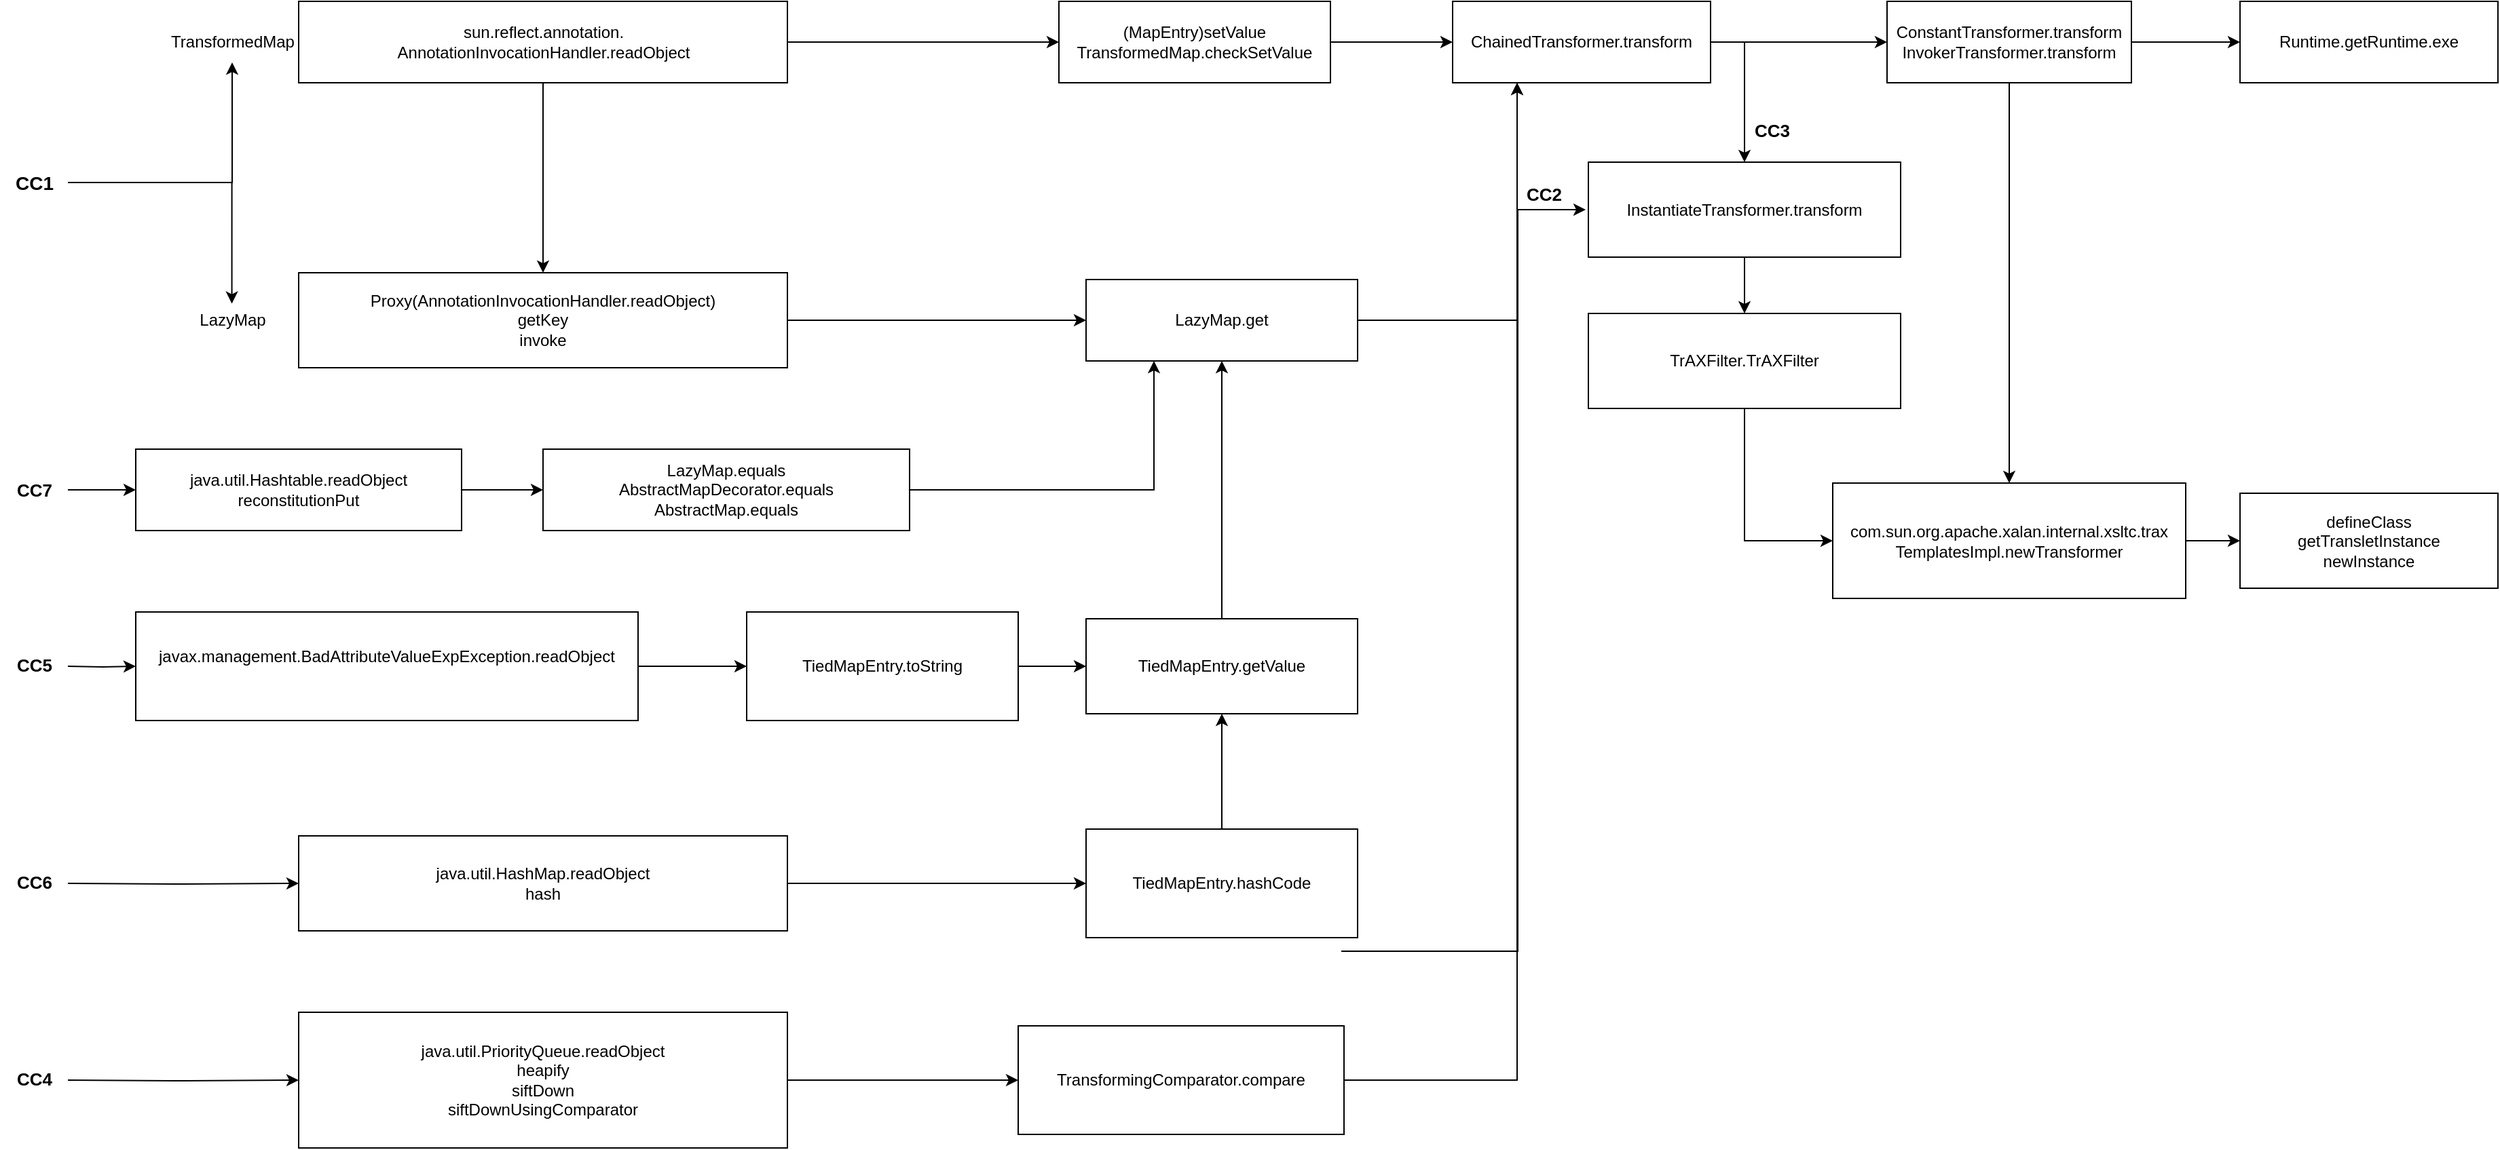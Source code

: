 <mxfile version="21.8.2" type="github">
  <diagram name="第 1 页" id="6VpoMdF1UtFUlSB7jPXj">
    <mxGraphModel dx="1432" dy="830" grid="1" gridSize="10" guides="1" tooltips="1" connect="1" arrows="1" fold="1" page="1" pageScale="1" pageWidth="1920" pageHeight="1200" math="0" shadow="0">
      <root>
        <mxCell id="0" />
        <mxCell id="1" parent="0" />
        <mxCell id="6vssdcbbBTtyEO5g1ugg-1" value="Runtime.getRuntime.exe" style="rounded=0;whiteSpace=wrap;html=1;fontFamily=Helvetica;" parent="1" vertex="1">
          <mxGeometry x="1670" y="240" width="190" height="60" as="geometry" />
        </mxCell>
        <mxCell id="uUb-aCY3bGG27-e9TzcM-9" value="" style="edgeStyle=orthogonalEdgeStyle;rounded=0;orthogonalLoop=1;jettySize=auto;html=1;fontFamily=Helvetica;" parent="1" source="6vssdcbbBTtyEO5g1ugg-2" target="uUb-aCY3bGG27-e9TzcM-8" edge="1">
          <mxGeometry relative="1" as="geometry" />
        </mxCell>
        <mxCell id="uUb-aCY3bGG27-e9TzcM-18" style="edgeStyle=orthogonalEdgeStyle;rounded=0;orthogonalLoop=1;jettySize=auto;html=1;exitX=1;exitY=0.5;exitDx=0;exitDy=0;entryX=0.5;entryY=0;entryDx=0;entryDy=0;fontFamily=Helvetica;" parent="1" source="6vssdcbbBTtyEO5g1ugg-2" target="uUb-aCY3bGG27-e9TzcM-14" edge="1">
          <mxGeometry relative="1" as="geometry" />
        </mxCell>
        <mxCell id="6vssdcbbBTtyEO5g1ugg-2" value="ChainedTransformer.transform" style="rounded=0;whiteSpace=wrap;html=1;fontFamily=Helvetica;" parent="1" vertex="1">
          <mxGeometry x="1090" y="240" width="190" height="60" as="geometry" />
        </mxCell>
        <mxCell id="6vssdcbbBTtyEO5g1ugg-10" style="edgeStyle=orthogonalEdgeStyle;rounded=0;orthogonalLoop=1;jettySize=auto;html=1;exitX=1;exitY=0.5;exitDx=0;exitDy=0;entryX=0;entryY=0.5;entryDx=0;entryDy=0;fontFamily=Helvetica;" parent="1" source="6vssdcbbBTtyEO5g1ugg-9" target="6vssdcbbBTtyEO5g1ugg-2" edge="1">
          <mxGeometry relative="1" as="geometry" />
        </mxCell>
        <mxCell id="6vssdcbbBTtyEO5g1ugg-9" value="(MapEntry&lt;span style=&quot;background-color: initial;&quot;&gt;)setValue&lt;/span&gt;&lt;br&gt;TransformedMap.checkSetValue" style="rounded=0;whiteSpace=wrap;html=1;fontFamily=Helvetica;" parent="1" vertex="1">
          <mxGeometry x="800" y="240" width="200" height="60" as="geometry" />
        </mxCell>
        <mxCell id="6vssdcbbBTtyEO5g1ugg-13" style="edgeStyle=orthogonalEdgeStyle;rounded=0;orthogonalLoop=1;jettySize=auto;html=1;exitX=1;exitY=0.5;exitDx=0;exitDy=0;entryX=0;entryY=0.5;entryDx=0;entryDy=0;fontFamily=Helvetica;" parent="1" source="6vssdcbbBTtyEO5g1ugg-11" target="6vssdcbbBTtyEO5g1ugg-9" edge="1">
          <mxGeometry relative="1" as="geometry" />
        </mxCell>
        <mxCell id="6vssdcbbBTtyEO5g1ugg-18" style="edgeStyle=orthogonalEdgeStyle;rounded=0;orthogonalLoop=1;jettySize=auto;html=1;exitX=0.5;exitY=1;exitDx=0;exitDy=0;entryX=0.5;entryY=0;entryDx=0;entryDy=0;fontFamily=Helvetica;" parent="1" source="6vssdcbbBTtyEO5g1ugg-11" target="6vssdcbbBTtyEO5g1ugg-17" edge="1">
          <mxGeometry relative="1" as="geometry" />
        </mxCell>
        <mxCell id="6vssdcbbBTtyEO5g1ugg-11" value="sun.reflect.annotation.&lt;br&gt;AnnotationInvocationHandler.readObject" style="rounded=0;html=1;fontFamily=Helvetica;" parent="1" vertex="1">
          <mxGeometry x="240" y="240" width="360" height="60" as="geometry" />
        </mxCell>
        <mxCell id="6vssdcbbBTtyEO5g1ugg-16" style="edgeStyle=orthogonalEdgeStyle;rounded=0;orthogonalLoop=1;jettySize=auto;html=1;entryX=0.25;entryY=1;entryDx=0;entryDy=0;fontFamily=Helvetica;" parent="1" source="6vssdcbbBTtyEO5g1ugg-15" target="6vssdcbbBTtyEO5g1ugg-2" edge="1">
          <mxGeometry relative="1" as="geometry" />
        </mxCell>
        <mxCell id="6vssdcbbBTtyEO5g1ugg-15" value="LazyMap.get" style="rounded=0;whiteSpace=wrap;html=1;fontFamily=Helvetica;" parent="1" vertex="1">
          <mxGeometry x="820" y="445" width="200" height="60" as="geometry" />
        </mxCell>
        <mxCell id="6vssdcbbBTtyEO5g1ugg-20" value="" style="edgeStyle=orthogonalEdgeStyle;rounded=0;orthogonalLoop=1;jettySize=auto;html=1;fontFamily=Helvetica;" parent="1" source="6vssdcbbBTtyEO5g1ugg-17" target="6vssdcbbBTtyEO5g1ugg-15" edge="1">
          <mxGeometry relative="1" as="geometry" />
        </mxCell>
        <mxCell id="6vssdcbbBTtyEO5g1ugg-17" value="Proxy(AnnotationInvocationHandler.readObject)&lt;br&gt;getKey&lt;br&gt;invoke" style="rounded=0;whiteSpace=wrap;html=1;fontFamily=Helvetica;" parent="1" vertex="1">
          <mxGeometry x="240" y="440" width="360" height="70" as="geometry" />
        </mxCell>
        <mxCell id="6vssdcbbBTtyEO5g1ugg-22" value="" style="edgeStyle=orthogonalEdgeStyle;rounded=0;orthogonalLoop=1;jettySize=auto;html=1;fontFamily=Helvetica;" parent="1" source="6vssdcbbBTtyEO5g1ugg-21" target="6vssdcbbBTtyEO5g1ugg-15" edge="1">
          <mxGeometry relative="1" as="geometry" />
        </mxCell>
        <mxCell id="6vssdcbbBTtyEO5g1ugg-21" value="TiedMapEntry.getValue" style="rounded=0;whiteSpace=wrap;html=1;fontFamily=Helvetica;" parent="1" vertex="1">
          <mxGeometry x="820" y="695" width="200" height="70" as="geometry" />
        </mxCell>
        <mxCell id="5cDq7q0ZK8Lod1r7jXY8-8" style="edgeStyle=orthogonalEdgeStyle;rounded=0;orthogonalLoop=1;jettySize=auto;html=1;exitX=1;exitY=0.5;exitDx=0;exitDy=0;entryX=0;entryY=0.5;entryDx=0;entryDy=0;fontFamily=Helvetica;" parent="1" source="6vssdcbbBTtyEO5g1ugg-23" target="5cDq7q0ZK8Lod1r7jXY8-2" edge="1">
          <mxGeometry relative="1" as="geometry" />
        </mxCell>
        <mxCell id="6vssdcbbBTtyEO5g1ugg-23" value="java.util.HashMap.readObject&lt;br&gt;hash" style="rounded=0;whiteSpace=wrap;html=1;fontFamily=Helvetica;" parent="1" vertex="1">
          <mxGeometry x="240" y="855" width="360" height="70" as="geometry" />
        </mxCell>
        <mxCell id="gErniXCXHLFTvf_z7TUi-8" style="edgeStyle=orthogonalEdgeStyle;rounded=0;orthogonalLoop=1;jettySize=auto;html=1;fontFamily=Helvetica;" parent="1" source="gErniXCXHLFTvf_z7TUi-1" target="gErniXCXHLFTvf_z7TUi-3" edge="1">
          <mxGeometry relative="1" as="geometry" />
        </mxCell>
        <mxCell id="gErniXCXHLFTvf_z7TUi-1" value="&lt;b&gt;&lt;font style=&quot;font-size: 14px;&quot;&gt;CC1&lt;/font&gt;&lt;/b&gt;" style="text;html=1;align=center;verticalAlign=middle;resizable=0;points=[];autosize=1;strokeColor=none;fillColor=none;fontFamily=Helvetica;" parent="1" vertex="1">
          <mxGeometry x="20" y="358.5" width="50" height="30" as="geometry" />
        </mxCell>
        <mxCell id="gErniXCXHLFTvf_z7TUi-3" value="TransformedMap" style="text;html=1;align=center;verticalAlign=middle;resizable=0;points=[];autosize=1;strokeColor=none;fillColor=none;fontFamily=Helvetica;" parent="1" vertex="1">
          <mxGeometry x="136" y="255" width="110" height="30" as="geometry" />
        </mxCell>
        <mxCell id="gErniXCXHLFTvf_z7TUi-5" value="LazyMap" style="text;html=1;align=center;verticalAlign=middle;resizable=0;points=[];autosize=1;strokeColor=none;fillColor=none;fontFamily=Helvetica;" parent="1" vertex="1">
          <mxGeometry x="156" y="460" width="70" height="30" as="geometry" />
        </mxCell>
        <mxCell id="gErniXCXHLFTvf_z7TUi-7" style="edgeStyle=orthogonalEdgeStyle;rounded=0;orthogonalLoop=1;jettySize=auto;html=1;entryX=0;entryY=0.5;entryDx=0;entryDy=0;fontFamily=Helvetica;" parent="1" target="6vssdcbbBTtyEO5g1ugg-23" edge="1">
          <mxGeometry relative="1" as="geometry">
            <mxPoint x="70" y="890" as="sourcePoint" />
          </mxGeometry>
        </mxCell>
        <mxCell id="gErniXCXHLFTvf_z7TUi-6" value="&lt;span style=&quot;font-size: 13px;&quot;&gt;&lt;font style=&quot;font-size: 13px;&quot;&gt;CC6&lt;/font&gt;&lt;/span&gt;" style="text;html=1;align=center;verticalAlign=middle;resizable=0;points=[];autosize=1;strokeColor=none;fillColor=none;fontSize=13;fontStyle=1;fontFamily=Helvetica;" parent="1" vertex="1">
          <mxGeometry x="20" y="874" width="50" height="30" as="geometry" />
        </mxCell>
        <mxCell id="gErniXCXHLFTvf_z7TUi-10" style="edgeStyle=orthogonalEdgeStyle;rounded=0;orthogonalLoop=1;jettySize=auto;html=1;entryX=0.497;entryY=0.093;entryDx=0;entryDy=0;entryPerimeter=0;fontFamily=Helvetica;" parent="1" source="gErniXCXHLFTvf_z7TUi-1" target="gErniXCXHLFTvf_z7TUi-5" edge="1">
          <mxGeometry relative="1" as="geometry" />
        </mxCell>
        <mxCell id="5cDq7q0ZK8Lod1r7jXY8-4" style="edgeStyle=orthogonalEdgeStyle;rounded=0;orthogonalLoop=1;jettySize=auto;html=1;exitX=1;exitY=0.5;exitDx=0;exitDy=0;fontFamily=Helvetica;" parent="1" source="5cDq7q0ZK8Lod1r7jXY8-1" target="5cDq7q0ZK8Lod1r7jXY8-3" edge="1">
          <mxGeometry relative="1" as="geometry" />
        </mxCell>
        <mxCell id="5cDq7q0ZK8Lod1r7jXY8-1" value="&lt;font&gt;javax.management.BadAttributeValueExpException.readObject&lt;br&gt;&lt;br&gt;&lt;/font&gt;" style="rounded=0;whiteSpace=wrap;html=1;fontFamily=Helvetica;" parent="1" vertex="1">
          <mxGeometry x="120" y="690" width="370" height="80" as="geometry" />
        </mxCell>
        <mxCell id="5cDq7q0ZK8Lod1r7jXY8-9" value="" style="edgeStyle=orthogonalEdgeStyle;rounded=0;orthogonalLoop=1;jettySize=auto;html=1;fontFamily=Helvetica;" parent="1" source="5cDq7q0ZK8Lod1r7jXY8-2" target="6vssdcbbBTtyEO5g1ugg-21" edge="1">
          <mxGeometry relative="1" as="geometry" />
        </mxCell>
        <mxCell id="5cDq7q0ZK8Lod1r7jXY8-2" value="TiedMapEntry.hashCode" style="rounded=0;whiteSpace=wrap;html=1;fontFamily=Helvetica;" parent="1" vertex="1">
          <mxGeometry x="820" y="850" width="200" height="80" as="geometry" />
        </mxCell>
        <mxCell id="5cDq7q0ZK8Lod1r7jXY8-6" style="edgeStyle=orthogonalEdgeStyle;rounded=0;orthogonalLoop=1;jettySize=auto;html=1;exitX=1;exitY=0.5;exitDx=0;exitDy=0;fontFamily=Helvetica;" parent="1" source="5cDq7q0ZK8Lod1r7jXY8-3" target="6vssdcbbBTtyEO5g1ugg-21" edge="1">
          <mxGeometry relative="1" as="geometry" />
        </mxCell>
        <mxCell id="5cDq7q0ZK8Lod1r7jXY8-3" value="TiedMapEntry.toString" style="rounded=0;whiteSpace=wrap;html=1;fontFamily=Helvetica;" parent="1" vertex="1">
          <mxGeometry x="570" y="690" width="200" height="80" as="geometry" />
        </mxCell>
        <mxCell id="uUb-aCY3bGG27-e9TzcM-3" value="" style="edgeStyle=orthogonalEdgeStyle;rounded=0;orthogonalLoop=1;jettySize=auto;html=1;fontFamily=Helvetica;" parent="1" target="5cDq7q0ZK8Lod1r7jXY8-1" edge="1">
          <mxGeometry relative="1" as="geometry">
            <mxPoint x="70" y="730" as="sourcePoint" />
          </mxGeometry>
        </mxCell>
        <mxCell id="uUb-aCY3bGG27-e9TzcM-2" value="&lt;span style=&quot;font-size: 13px;&quot;&gt;&lt;font style=&quot;font-size: 13px;&quot;&gt;CC5&lt;/font&gt;&lt;/span&gt;" style="text;html=1;align=center;verticalAlign=middle;resizable=0;points=[];autosize=1;strokeColor=none;fillColor=none;fontSize=13;fontStyle=1;fontFamily=Helvetica;" parent="1" vertex="1">
          <mxGeometry x="20" y="714" width="50" height="30" as="geometry" />
        </mxCell>
        <mxCell id="uUb-aCY3bGG27-e9TzcM-4" value="defineClass&lt;br&gt;getTransletInstance&lt;br&gt;newInstance" style="rounded=0;whiteSpace=wrap;html=1;fontFamily=Helvetica;" parent="1" vertex="1">
          <mxGeometry x="1670" y="602.5" width="190" height="70" as="geometry" />
        </mxCell>
        <mxCell id="uUb-aCY3bGG27-e9TzcM-6" style="edgeStyle=orthogonalEdgeStyle;rounded=0;orthogonalLoop=1;jettySize=auto;html=1;exitX=1;exitY=0.5;exitDx=0;exitDy=0;entryX=0;entryY=0.5;entryDx=0;entryDy=0;fontFamily=Helvetica;" parent="1" source="uUb-aCY3bGG27-e9TzcM-5" target="uUb-aCY3bGG27-e9TzcM-4" edge="1">
          <mxGeometry relative="1" as="geometry" />
        </mxCell>
        <mxCell id="uUb-aCY3bGG27-e9TzcM-5" value="com.sun.org.apache.xalan.internal.xsltc.trax&lt;br&gt;TemplatesImpl.newTransformer" style="rounded=0;whiteSpace=wrap;html=1;fontFamily=Helvetica;" parent="1" vertex="1">
          <mxGeometry x="1370" y="595" width="260" height="85" as="geometry" />
        </mxCell>
        <mxCell id="uUb-aCY3bGG27-e9TzcM-10" value="" style="edgeStyle=orthogonalEdgeStyle;rounded=0;orthogonalLoop=1;jettySize=auto;html=1;fontFamily=Helvetica;" parent="1" source="uUb-aCY3bGG27-e9TzcM-8" target="6vssdcbbBTtyEO5g1ugg-1" edge="1">
          <mxGeometry relative="1" as="geometry" />
        </mxCell>
        <mxCell id="uUb-aCY3bGG27-e9TzcM-13" style="edgeStyle=orthogonalEdgeStyle;rounded=0;orthogonalLoop=1;jettySize=auto;html=1;exitX=0.5;exitY=1;exitDx=0;exitDy=0;entryX=0.5;entryY=0;entryDx=0;entryDy=0;fontFamily=Helvetica;" parent="1" source="uUb-aCY3bGG27-e9TzcM-8" target="uUb-aCY3bGG27-e9TzcM-5" edge="1">
          <mxGeometry relative="1" as="geometry" />
        </mxCell>
        <mxCell id="uUb-aCY3bGG27-e9TzcM-8" value="ConstantTransformer.transform&lt;br&gt;InvokerTransformer.transform" style="rounded=0;whiteSpace=wrap;html=1;fontFamily=Helvetica;" parent="1" vertex="1">
          <mxGeometry x="1410" y="240" width="180" height="60" as="geometry" />
        </mxCell>
        <mxCell id="uUb-aCY3bGG27-e9TzcM-20" style="edgeStyle=orthogonalEdgeStyle;rounded=0;orthogonalLoop=1;jettySize=auto;html=1;exitX=0.5;exitY=1;exitDx=0;exitDy=0;entryX=0.5;entryY=0;entryDx=0;entryDy=0;fontFamily=Helvetica;" parent="1" source="uUb-aCY3bGG27-e9TzcM-14" target="uUb-aCY3bGG27-e9TzcM-19" edge="1">
          <mxGeometry relative="1" as="geometry" />
        </mxCell>
        <mxCell id="uUb-aCY3bGG27-e9TzcM-14" value="&lt;div style=&quot;&quot;&gt;&lt;font style=&quot;&quot;&gt;InstantiateTransformer.transform&lt;/font&gt;&lt;br&gt;&lt;/div&gt;" style="rounded=0;whiteSpace=wrap;html=1;strokeColor=#000000;fontFamily=Helvetica;" parent="1" vertex="1">
          <mxGeometry x="1190" y="358.5" width="230" height="70" as="geometry" />
        </mxCell>
        <mxCell id="uUb-aCY3bGG27-e9TzcM-17" value="&lt;b style=&quot;font-size: 13px;&quot;&gt;CC3&lt;/b&gt;" style="text;html=1;align=center;verticalAlign=middle;resizable=0;points=[];autosize=1;strokeColor=none;fillColor=none;fontSize=13;fontFamily=Helvetica;" parent="1" vertex="1">
          <mxGeometry x="1300" y="320" width="50" height="30" as="geometry" />
        </mxCell>
        <mxCell id="uUb-aCY3bGG27-e9TzcM-22" style="edgeStyle=orthogonalEdgeStyle;rounded=0;orthogonalLoop=1;jettySize=auto;html=1;exitX=0.5;exitY=1;exitDx=0;exitDy=0;entryX=0;entryY=0.5;entryDx=0;entryDy=0;fontFamily=Helvetica;" parent="1" source="uUb-aCY3bGG27-e9TzcM-19" target="uUb-aCY3bGG27-e9TzcM-5" edge="1">
          <mxGeometry relative="1" as="geometry" />
        </mxCell>
        <mxCell id="uUb-aCY3bGG27-e9TzcM-19" value="TrAXFilter.TrAXFilter" style="rounded=0;whiteSpace=wrap;html=1;fontFamily=Helvetica;" parent="1" vertex="1">
          <mxGeometry x="1190" y="470" width="230" height="70" as="geometry" />
        </mxCell>
        <mxCell id="uUb-aCY3bGG27-e9TzcM-27" style="edgeStyle=orthogonalEdgeStyle;rounded=0;orthogonalLoop=1;jettySize=auto;html=1;exitX=1;exitY=0.5;exitDx=0;exitDy=0;entryX=0.25;entryY=1;entryDx=0;entryDy=0;" parent="1" source="uUb-aCY3bGG27-e9TzcM-23" target="6vssdcbbBTtyEO5g1ugg-2" edge="1">
          <mxGeometry relative="1" as="geometry" />
        </mxCell>
        <mxCell id="ZYqngWSy39IC0Dox3lLX-1" style="edgeStyle=orthogonalEdgeStyle;rounded=0;orthogonalLoop=1;jettySize=auto;html=1;exitX=1;exitY=0.5;exitDx=0;exitDy=0;entryX=0;entryY=0.5;entryDx=0;entryDy=0;" edge="1" parent="1">
          <mxGeometry relative="1" as="geometry">
            <mxPoint x="1008" y="940" as="sourcePoint" />
            <mxPoint x="1188" y="393.5" as="targetPoint" />
            <Array as="points">
              <mxPoint x="1138" y="940" />
              <mxPoint x="1138" y="394" />
            </Array>
          </mxGeometry>
        </mxCell>
        <mxCell id="uUb-aCY3bGG27-e9TzcM-23" value="TransformingComparator.compare" style="rounded=0;whiteSpace=wrap;html=1;" parent="1" vertex="1">
          <mxGeometry x="770" y="995" width="240" height="80" as="geometry" />
        </mxCell>
        <mxCell id="uUb-aCY3bGG27-e9TzcM-26" style="edgeStyle=orthogonalEdgeStyle;rounded=0;orthogonalLoop=1;jettySize=auto;html=1;exitX=1;exitY=0.5;exitDx=0;exitDy=0;entryX=0;entryY=0.5;entryDx=0;entryDy=0;" parent="1" source="uUb-aCY3bGG27-e9TzcM-24" target="uUb-aCY3bGG27-e9TzcM-23" edge="1">
          <mxGeometry relative="1" as="geometry" />
        </mxCell>
        <mxCell id="uUb-aCY3bGG27-e9TzcM-24" value="java.util.PriorityQueue.readObject&lt;br&gt;heapify&lt;br&gt;siftDown&lt;br&gt;siftDownUsingComparator" style="rounded=0;whiteSpace=wrap;html=1;" parent="1" vertex="1">
          <mxGeometry x="240" y="985" width="360" height="100" as="geometry" />
        </mxCell>
        <mxCell id="uUb-aCY3bGG27-e9TzcM-29" value="" style="edgeStyle=orthogonalEdgeStyle;rounded=0;orthogonalLoop=1;jettySize=auto;html=1;" parent="1" target="uUb-aCY3bGG27-e9TzcM-24" edge="1">
          <mxGeometry relative="1" as="geometry">
            <mxPoint x="70" y="1035" as="sourcePoint" />
          </mxGeometry>
        </mxCell>
        <mxCell id="uUb-aCY3bGG27-e9TzcM-28" value="&lt;span style=&quot;font-size: 13px;&quot;&gt;&lt;font style=&quot;font-size: 13px;&quot;&gt;CC4&lt;/font&gt;&lt;/span&gt;" style="text;html=1;align=center;verticalAlign=middle;resizable=0;points=[];autosize=1;strokeColor=none;fillColor=none;fontSize=13;fontStyle=1;fontFamily=Helvetica;" parent="1" vertex="1">
          <mxGeometry x="20" y="1019" width="50" height="30" as="geometry" />
        </mxCell>
        <mxCell id="ZYqngWSy39IC0Dox3lLX-2" value="&lt;b style=&quot;font-size: 13px;&quot;&gt;CC2&lt;/b&gt;" style="text;html=1;align=center;verticalAlign=middle;resizable=0;points=[];autosize=1;strokeColor=none;fillColor=none;fontSize=13;fontFamily=Helvetica;" vertex="1" parent="1">
          <mxGeometry x="1132" y="366.5" width="50" height="30" as="geometry" />
        </mxCell>
        <mxCell id="ZYqngWSy39IC0Dox3lLX-6" value="" style="edgeStyle=orthogonalEdgeStyle;rounded=0;orthogonalLoop=1;jettySize=auto;html=1;" edge="1" parent="1" source="ZYqngWSy39IC0Dox3lLX-3" target="ZYqngWSy39IC0Dox3lLX-4">
          <mxGeometry relative="1" as="geometry" />
        </mxCell>
        <mxCell id="ZYqngWSy39IC0Dox3lLX-3" value="java.util.Hashtable.readObject&lt;br style=&quot;border-color: var(--border-color);&quot;&gt;reconstitutionPut" style="rounded=0;whiteSpace=wrap;html=1;" vertex="1" parent="1">
          <mxGeometry x="120" y="570" width="240" height="60" as="geometry" />
        </mxCell>
        <mxCell id="ZYqngWSy39IC0Dox3lLX-10" style="edgeStyle=orthogonalEdgeStyle;rounded=0;orthogonalLoop=1;jettySize=auto;html=1;exitX=1;exitY=0.5;exitDx=0;exitDy=0;entryX=0.25;entryY=1;entryDx=0;entryDy=0;" edge="1" parent="1" source="ZYqngWSy39IC0Dox3lLX-4" target="6vssdcbbBTtyEO5g1ugg-15">
          <mxGeometry relative="1" as="geometry" />
        </mxCell>
        <mxCell id="ZYqngWSy39IC0Dox3lLX-4" value="LazyMap.equals&lt;br&gt;AbstractMapDecorator.equals&lt;br&gt;AbstractMap.equals" style="rounded=0;whiteSpace=wrap;html=1;" vertex="1" parent="1">
          <mxGeometry x="420" y="570" width="270" height="60" as="geometry" />
        </mxCell>
        <mxCell id="ZYqngWSy39IC0Dox3lLX-12" value="" style="edgeStyle=orthogonalEdgeStyle;rounded=0;orthogonalLoop=1;jettySize=auto;html=1;" edge="1" parent="1" source="ZYqngWSy39IC0Dox3lLX-11" target="ZYqngWSy39IC0Dox3lLX-3">
          <mxGeometry relative="1" as="geometry" />
        </mxCell>
        <mxCell id="ZYqngWSy39IC0Dox3lLX-11" value="&lt;span style=&quot;font-size: 13px;&quot;&gt;&lt;font style=&quot;font-size: 13px;&quot;&gt;CC7&lt;/font&gt;&lt;/span&gt;" style="text;html=1;align=center;verticalAlign=middle;resizable=0;points=[];autosize=1;strokeColor=none;fillColor=none;fontSize=13;fontStyle=1;fontFamily=Helvetica;" vertex="1" parent="1">
          <mxGeometry x="20" y="585" width="50" height="30" as="geometry" />
        </mxCell>
      </root>
    </mxGraphModel>
  </diagram>
</mxfile>
